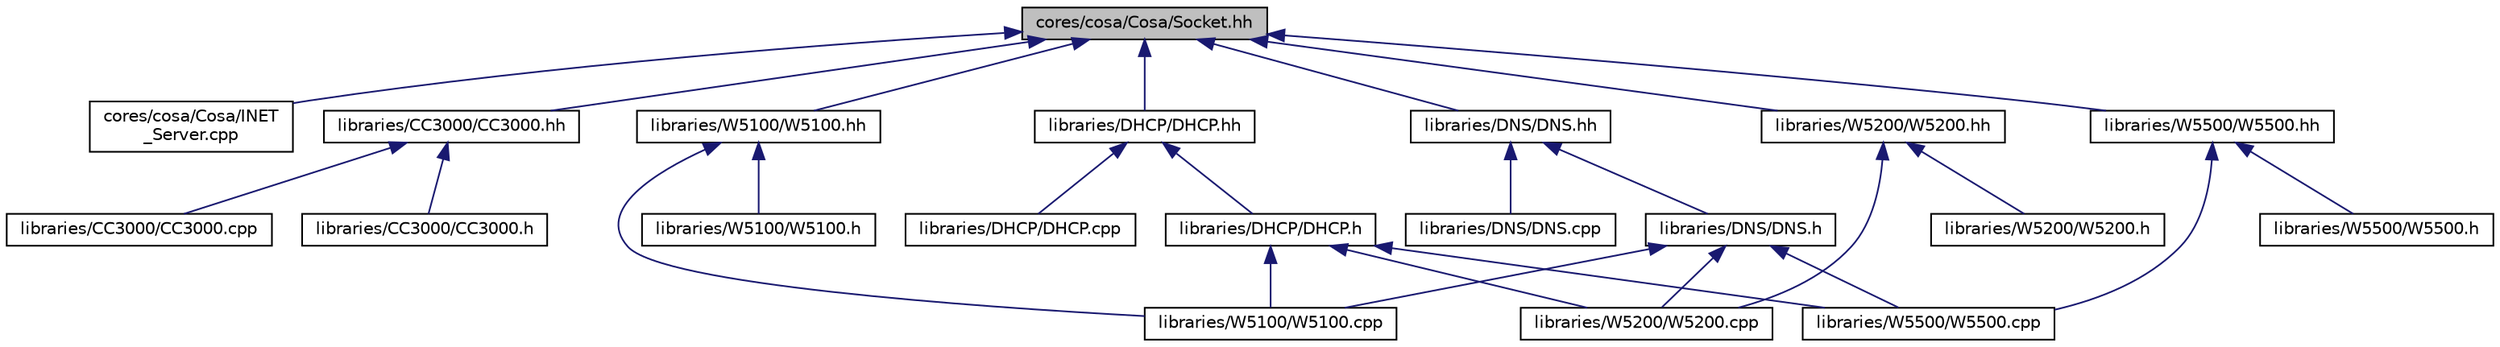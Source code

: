 digraph "cores/cosa/Cosa/Socket.hh"
{
  edge [fontname="Helvetica",fontsize="10",labelfontname="Helvetica",labelfontsize="10"];
  node [fontname="Helvetica",fontsize="10",shape=record];
  Node1 [label="cores/cosa/Cosa/Socket.hh",height=0.2,width=0.4,color="black", fillcolor="grey75", style="filled", fontcolor="black"];
  Node1 -> Node2 [dir="back",color="midnightblue",fontsize="10",style="solid",fontname="Helvetica"];
  Node2 [label="cores/cosa/Cosa/INET\l_Server.cpp",height=0.2,width=0.4,color="black", fillcolor="white", style="filled",URL="$d1/dc0/INET__Server_8cpp.html"];
  Node1 -> Node3 [dir="back",color="midnightblue",fontsize="10",style="solid",fontname="Helvetica"];
  Node3 [label="libraries/CC3000/CC3000.hh",height=0.2,width=0.4,color="black", fillcolor="white", style="filled",URL="$dd/d24/CC3000_8hh.html"];
  Node3 -> Node4 [dir="back",color="midnightblue",fontsize="10",style="solid",fontname="Helvetica"];
  Node4 [label="libraries/CC3000/CC3000.cpp",height=0.2,width=0.4,color="black", fillcolor="white", style="filled",URL="$de/d6a/CC3000_8cpp.html"];
  Node3 -> Node5 [dir="back",color="midnightblue",fontsize="10",style="solid",fontname="Helvetica"];
  Node5 [label="libraries/CC3000/CC3000.h",height=0.2,width=0.4,color="black", fillcolor="white", style="filled",URL="$d7/d24/CC3000_8h.html"];
  Node1 -> Node6 [dir="back",color="midnightblue",fontsize="10",style="solid",fontname="Helvetica"];
  Node6 [label="libraries/DHCP/DHCP.hh",height=0.2,width=0.4,color="black", fillcolor="white", style="filled",URL="$de/d27/DHCP_8hh.html"];
  Node6 -> Node7 [dir="back",color="midnightblue",fontsize="10",style="solid",fontname="Helvetica"];
  Node7 [label="libraries/DHCP/DHCP.cpp",height=0.2,width=0.4,color="black", fillcolor="white", style="filled",URL="$de/dd2/DHCP_8cpp.html"];
  Node6 -> Node8 [dir="back",color="midnightblue",fontsize="10",style="solid",fontname="Helvetica"];
  Node8 [label="libraries/DHCP/DHCP.h",height=0.2,width=0.4,color="black", fillcolor="white", style="filled",URL="$de/dfa/DHCP_8h.html"];
  Node8 -> Node9 [dir="back",color="midnightblue",fontsize="10",style="solid",fontname="Helvetica"];
  Node9 [label="libraries/W5100/W5100.cpp",height=0.2,width=0.4,color="black", fillcolor="white", style="filled",URL="$d2/dfc/W5100_8cpp.html"];
  Node8 -> Node10 [dir="back",color="midnightblue",fontsize="10",style="solid",fontname="Helvetica"];
  Node10 [label="libraries/W5200/W5200.cpp",height=0.2,width=0.4,color="black", fillcolor="white", style="filled",URL="$df/d86/W5200_8cpp.html"];
  Node8 -> Node11 [dir="back",color="midnightblue",fontsize="10",style="solid",fontname="Helvetica"];
  Node11 [label="libraries/W5500/W5500.cpp",height=0.2,width=0.4,color="black", fillcolor="white", style="filled",URL="$d5/de4/W5500_8cpp.html"];
  Node1 -> Node12 [dir="back",color="midnightblue",fontsize="10",style="solid",fontname="Helvetica"];
  Node12 [label="libraries/DNS/DNS.hh",height=0.2,width=0.4,color="black", fillcolor="white", style="filled",URL="$dc/db8/DNS_8hh.html"];
  Node12 -> Node13 [dir="back",color="midnightblue",fontsize="10",style="solid",fontname="Helvetica"];
  Node13 [label="libraries/DNS/DNS.cpp",height=0.2,width=0.4,color="black", fillcolor="white", style="filled",URL="$de/d7a/DNS_8cpp.html"];
  Node12 -> Node14 [dir="back",color="midnightblue",fontsize="10",style="solid",fontname="Helvetica"];
  Node14 [label="libraries/DNS/DNS.h",height=0.2,width=0.4,color="black", fillcolor="white", style="filled",URL="$df/d90/DNS_8h.html"];
  Node14 -> Node9 [dir="back",color="midnightblue",fontsize="10",style="solid",fontname="Helvetica"];
  Node14 -> Node10 [dir="back",color="midnightblue",fontsize="10",style="solid",fontname="Helvetica"];
  Node14 -> Node11 [dir="back",color="midnightblue",fontsize="10",style="solid",fontname="Helvetica"];
  Node1 -> Node15 [dir="back",color="midnightblue",fontsize="10",style="solid",fontname="Helvetica"];
  Node15 [label="libraries/W5100/W5100.hh",height=0.2,width=0.4,color="black", fillcolor="white", style="filled",URL="$da/d21/W5100_8hh.html"];
  Node15 -> Node9 [dir="back",color="midnightblue",fontsize="10",style="solid",fontname="Helvetica"];
  Node15 -> Node16 [dir="back",color="midnightblue",fontsize="10",style="solid",fontname="Helvetica"];
  Node16 [label="libraries/W5100/W5100.h",height=0.2,width=0.4,color="black", fillcolor="white", style="filled",URL="$d4/d68/W5100_8h.html"];
  Node1 -> Node17 [dir="back",color="midnightblue",fontsize="10",style="solid",fontname="Helvetica"];
  Node17 [label="libraries/W5200/W5200.hh",height=0.2,width=0.4,color="black", fillcolor="white", style="filled",URL="$d8/def/W5200_8hh.html"];
  Node17 -> Node10 [dir="back",color="midnightblue",fontsize="10",style="solid",fontname="Helvetica"];
  Node17 -> Node18 [dir="back",color="midnightblue",fontsize="10",style="solid",fontname="Helvetica"];
  Node18 [label="libraries/W5200/W5200.h",height=0.2,width=0.4,color="black", fillcolor="white", style="filled",URL="$d6/db9/W5200_8h.html"];
  Node1 -> Node19 [dir="back",color="midnightblue",fontsize="10",style="solid",fontname="Helvetica"];
  Node19 [label="libraries/W5500/W5500.hh",height=0.2,width=0.4,color="black", fillcolor="white", style="filled",URL="$dc/d60/W5500_8hh.html"];
  Node19 -> Node11 [dir="back",color="midnightblue",fontsize="10",style="solid",fontname="Helvetica"];
  Node19 -> Node20 [dir="back",color="midnightblue",fontsize="10",style="solid",fontname="Helvetica"];
  Node20 [label="libraries/W5500/W5500.h",height=0.2,width=0.4,color="black", fillcolor="white", style="filled",URL="$dd/d68/W5500_8h.html"];
}
